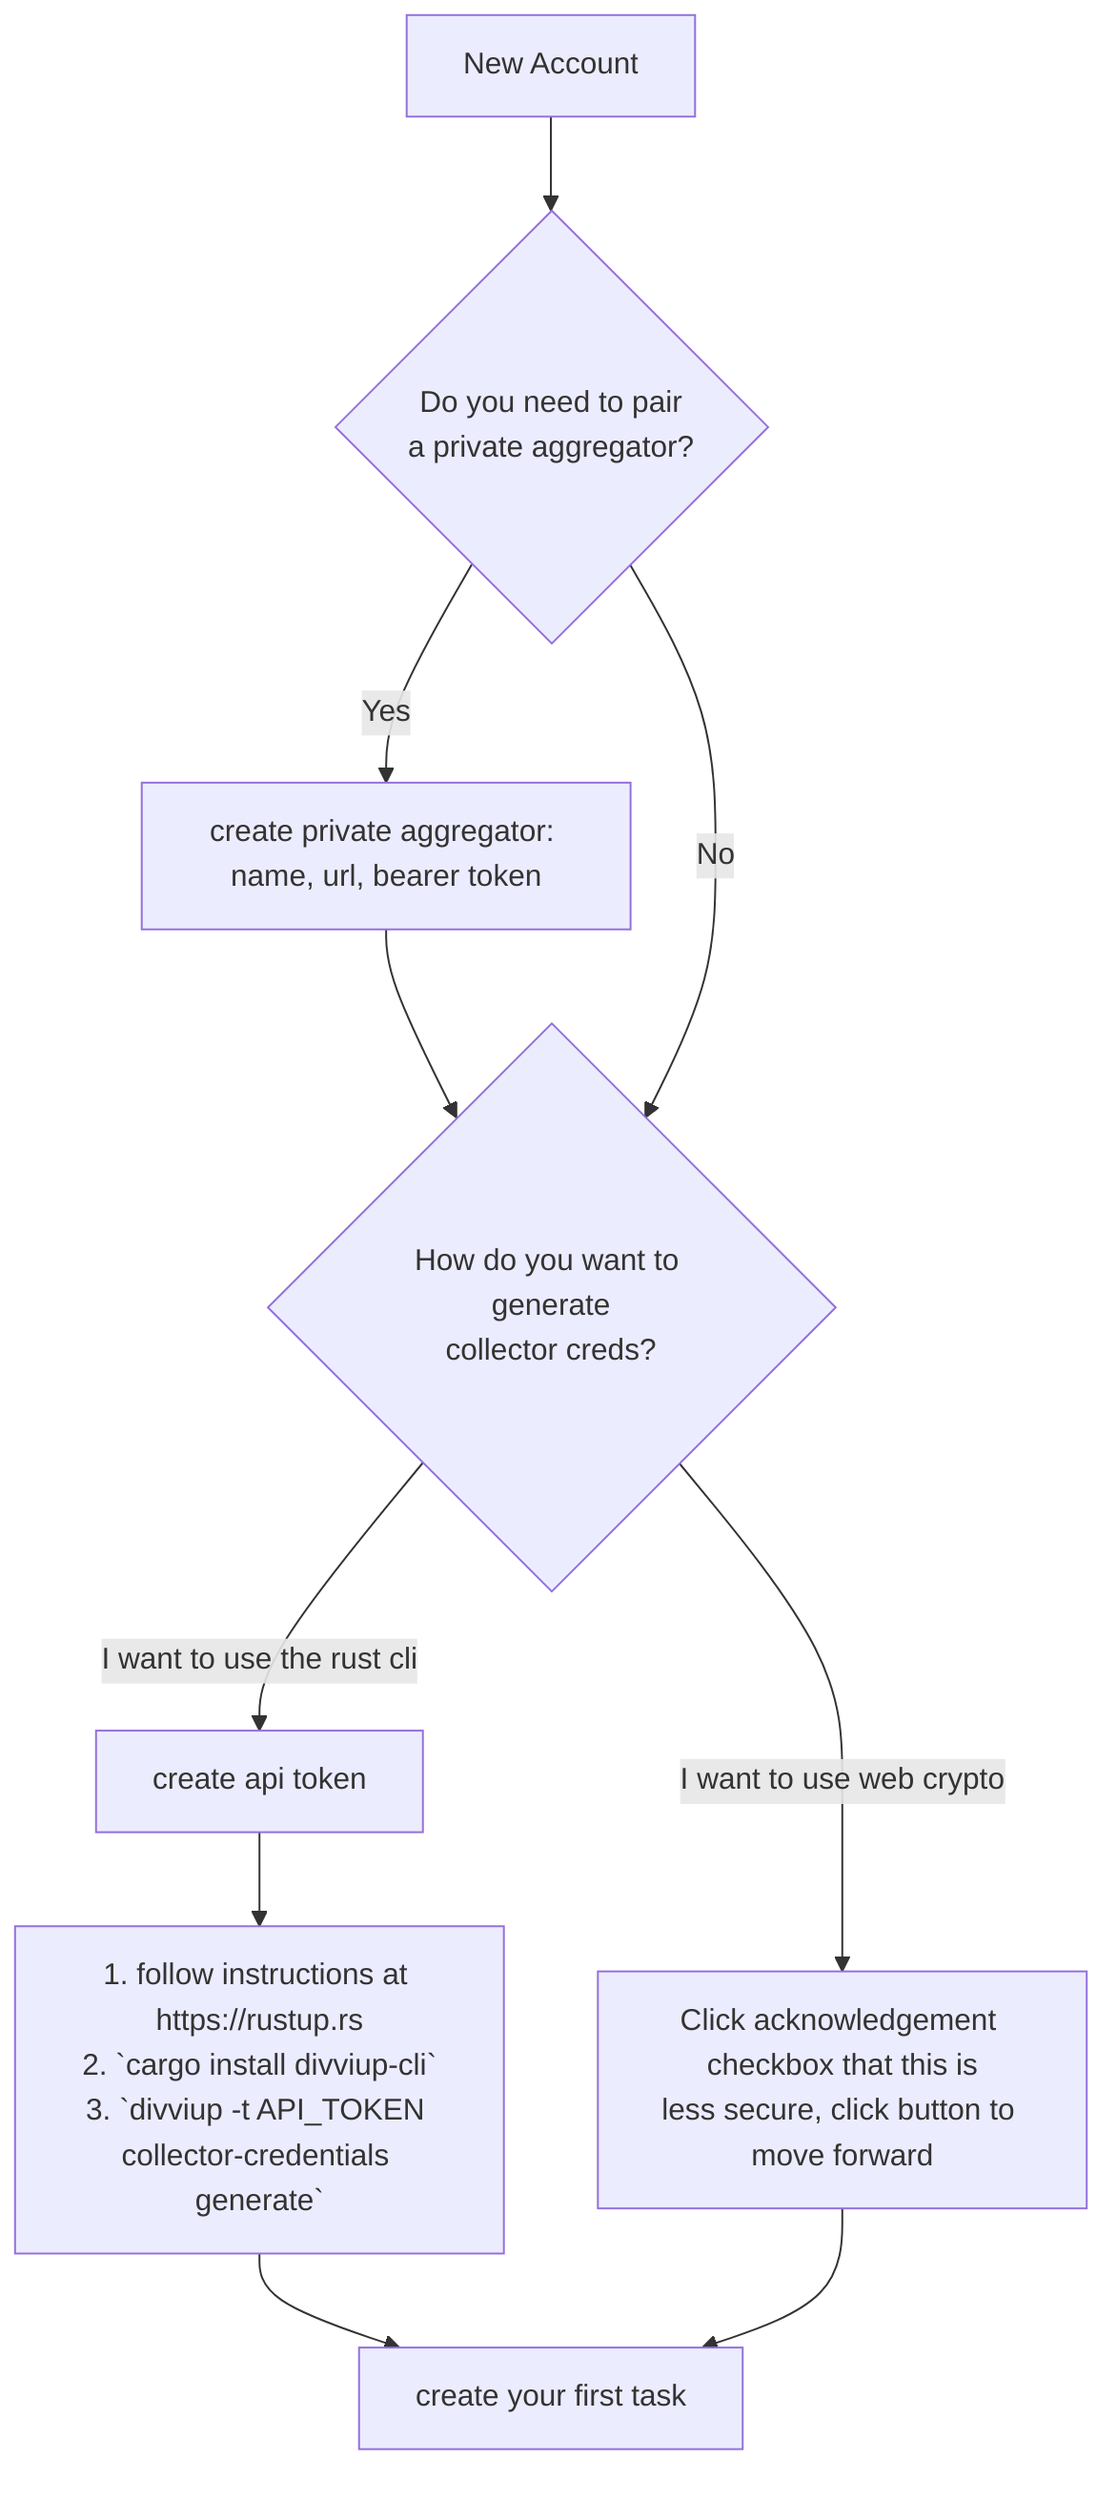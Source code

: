 ---
variant 2: private aggregator first
---

flowchart TD
    NewAccount[New Account] --> PrivateAggregator{Do you need to pair\na private aggregator?}
   HpkeChoice{How do you want to generate\ncollector creds?}
    HpkeChoice-->|I want to use the rust cli| ApiToken[create api token]
    ApiToken --> UseCli[1. follow instructions at https://rustup.rs\n2. `cargo install divviup-cli`\n3. `divviup -t API_TOKEN collector-credentials generate`] --> NewTask
    HpkeChoice-->|I want to use web crypto| WebCryptoHpke["Click acknowledgement checkbox that this is\nless secure, click button to move forward"]
    WebCryptoHpke-->NewTask[create your first task]
    PrivateAggregator-->|Yes| PairPrivateAggregator[create private aggregator: name, url, bearer token]
    PairPrivateAggregator-->HpkeChoice
    PrivateAggregator-->|No| HpkeChoice
